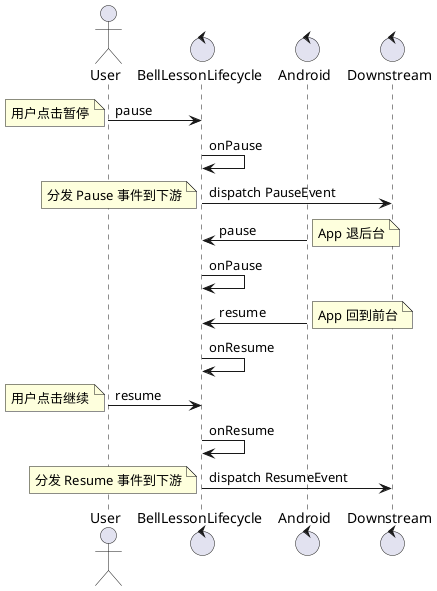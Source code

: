@startuml

actor User
control BellLessonLifecycle
control Android
control Downstream

User -> BellLessonLifecycle: pause
note left: 用户点击暂停

BellLessonLifecycle -> BellLessonLifecycle: onPause
BellLessonLifecycle -> Downstream: dispatch PauseEvent
note left: 分发 Pause 事件到下游

Android -> BellLessonLifecycle: pause
note right: App 退后台

BellLessonLifecycle -> BellLessonLifecycle: onPause

Android -> BellLessonLifecycle: resume
note right: App 回到前台
BellLessonLifecycle -> BellLessonLifecycle: onResume

User -> BellLessonLifecycle: resume
note left: 用户点击继续

BellLessonLifecycle -> BellLessonLifecycle: onResume
BellLessonLifecycle -> Downstream: dispatch ResumeEvent
note left: 分发 Resume 事件到下游
@enduml